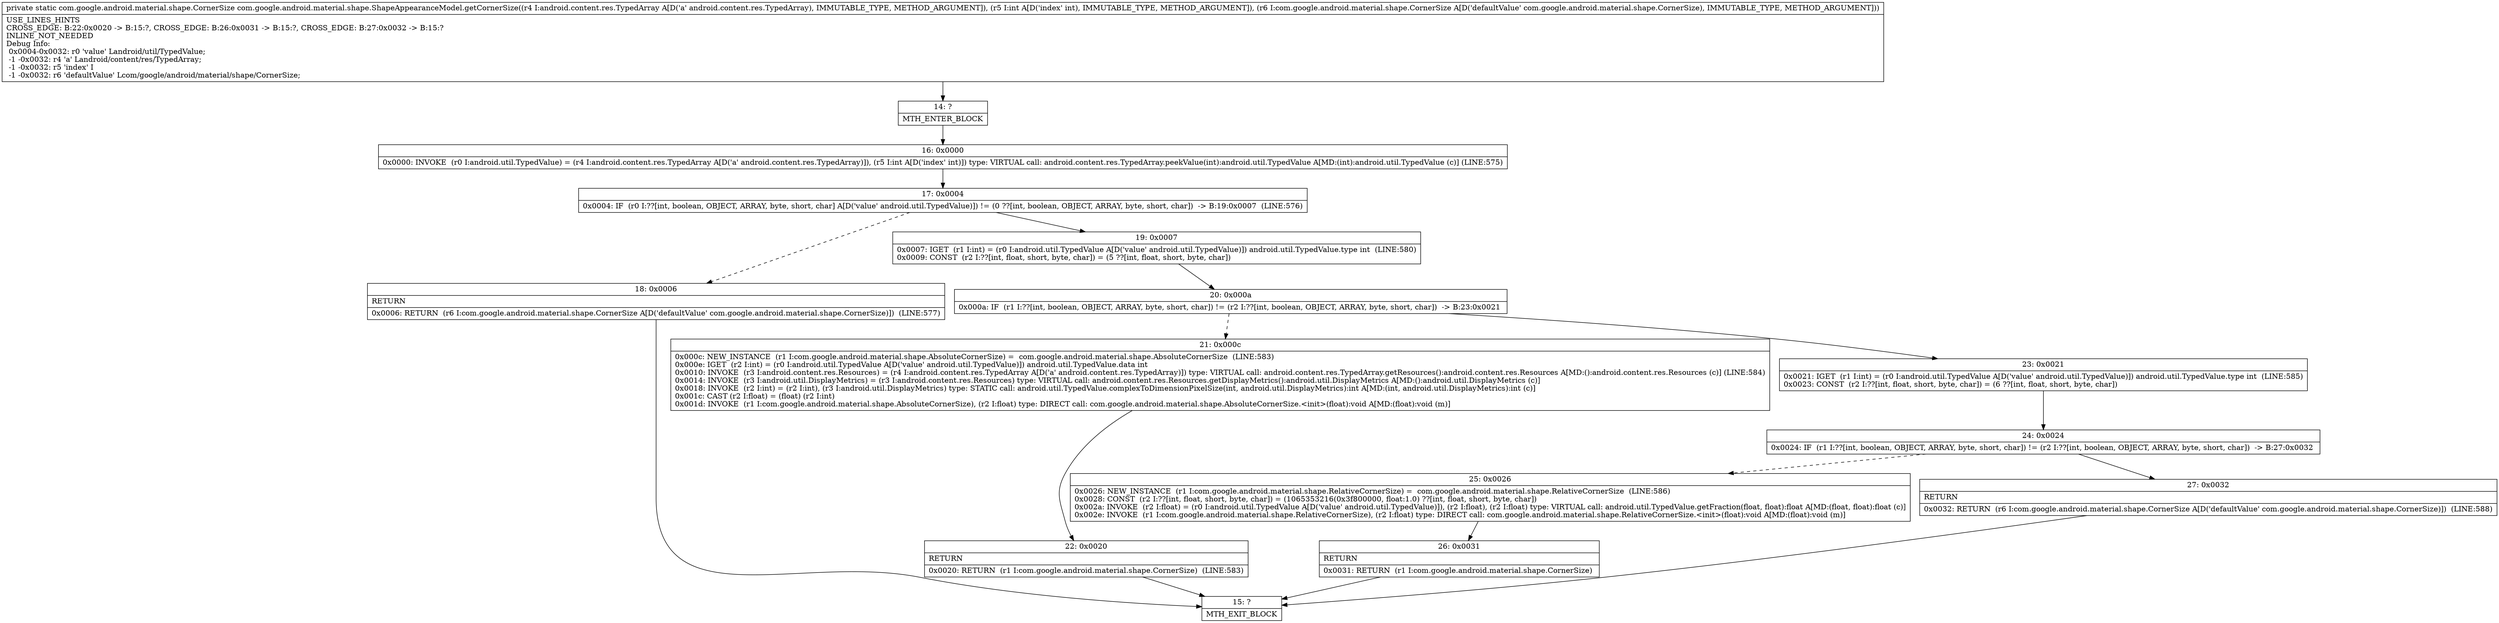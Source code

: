 digraph "CFG forcom.google.android.material.shape.ShapeAppearanceModel.getCornerSize(Landroid\/content\/res\/TypedArray;ILcom\/google\/android\/material\/shape\/CornerSize;)Lcom\/google\/android\/material\/shape\/CornerSize;" {
Node_14 [shape=record,label="{14\:\ ?|MTH_ENTER_BLOCK\l}"];
Node_16 [shape=record,label="{16\:\ 0x0000|0x0000: INVOKE  (r0 I:android.util.TypedValue) = (r4 I:android.content.res.TypedArray A[D('a' android.content.res.TypedArray)]), (r5 I:int A[D('index' int)]) type: VIRTUAL call: android.content.res.TypedArray.peekValue(int):android.util.TypedValue A[MD:(int):android.util.TypedValue (c)] (LINE:575)\l}"];
Node_17 [shape=record,label="{17\:\ 0x0004|0x0004: IF  (r0 I:??[int, boolean, OBJECT, ARRAY, byte, short, char] A[D('value' android.util.TypedValue)]) != (0 ??[int, boolean, OBJECT, ARRAY, byte, short, char])  \-\> B:19:0x0007  (LINE:576)\l}"];
Node_18 [shape=record,label="{18\:\ 0x0006|RETURN\l|0x0006: RETURN  (r6 I:com.google.android.material.shape.CornerSize A[D('defaultValue' com.google.android.material.shape.CornerSize)])  (LINE:577)\l}"];
Node_15 [shape=record,label="{15\:\ ?|MTH_EXIT_BLOCK\l}"];
Node_19 [shape=record,label="{19\:\ 0x0007|0x0007: IGET  (r1 I:int) = (r0 I:android.util.TypedValue A[D('value' android.util.TypedValue)]) android.util.TypedValue.type int  (LINE:580)\l0x0009: CONST  (r2 I:??[int, float, short, byte, char]) = (5 ??[int, float, short, byte, char]) \l}"];
Node_20 [shape=record,label="{20\:\ 0x000a|0x000a: IF  (r1 I:??[int, boolean, OBJECT, ARRAY, byte, short, char]) != (r2 I:??[int, boolean, OBJECT, ARRAY, byte, short, char])  \-\> B:23:0x0021 \l}"];
Node_21 [shape=record,label="{21\:\ 0x000c|0x000c: NEW_INSTANCE  (r1 I:com.google.android.material.shape.AbsoluteCornerSize) =  com.google.android.material.shape.AbsoluteCornerSize  (LINE:583)\l0x000e: IGET  (r2 I:int) = (r0 I:android.util.TypedValue A[D('value' android.util.TypedValue)]) android.util.TypedValue.data int \l0x0010: INVOKE  (r3 I:android.content.res.Resources) = (r4 I:android.content.res.TypedArray A[D('a' android.content.res.TypedArray)]) type: VIRTUAL call: android.content.res.TypedArray.getResources():android.content.res.Resources A[MD:():android.content.res.Resources (c)] (LINE:584)\l0x0014: INVOKE  (r3 I:android.util.DisplayMetrics) = (r3 I:android.content.res.Resources) type: VIRTUAL call: android.content.res.Resources.getDisplayMetrics():android.util.DisplayMetrics A[MD:():android.util.DisplayMetrics (c)]\l0x0018: INVOKE  (r2 I:int) = (r2 I:int), (r3 I:android.util.DisplayMetrics) type: STATIC call: android.util.TypedValue.complexToDimensionPixelSize(int, android.util.DisplayMetrics):int A[MD:(int, android.util.DisplayMetrics):int (c)]\l0x001c: CAST (r2 I:float) = (float) (r2 I:int) \l0x001d: INVOKE  (r1 I:com.google.android.material.shape.AbsoluteCornerSize), (r2 I:float) type: DIRECT call: com.google.android.material.shape.AbsoluteCornerSize.\<init\>(float):void A[MD:(float):void (m)]\l}"];
Node_22 [shape=record,label="{22\:\ 0x0020|RETURN\l|0x0020: RETURN  (r1 I:com.google.android.material.shape.CornerSize)  (LINE:583)\l}"];
Node_23 [shape=record,label="{23\:\ 0x0021|0x0021: IGET  (r1 I:int) = (r0 I:android.util.TypedValue A[D('value' android.util.TypedValue)]) android.util.TypedValue.type int  (LINE:585)\l0x0023: CONST  (r2 I:??[int, float, short, byte, char]) = (6 ??[int, float, short, byte, char]) \l}"];
Node_24 [shape=record,label="{24\:\ 0x0024|0x0024: IF  (r1 I:??[int, boolean, OBJECT, ARRAY, byte, short, char]) != (r2 I:??[int, boolean, OBJECT, ARRAY, byte, short, char])  \-\> B:27:0x0032 \l}"];
Node_25 [shape=record,label="{25\:\ 0x0026|0x0026: NEW_INSTANCE  (r1 I:com.google.android.material.shape.RelativeCornerSize) =  com.google.android.material.shape.RelativeCornerSize  (LINE:586)\l0x0028: CONST  (r2 I:??[int, float, short, byte, char]) = (1065353216(0x3f800000, float:1.0) ??[int, float, short, byte, char]) \l0x002a: INVOKE  (r2 I:float) = (r0 I:android.util.TypedValue A[D('value' android.util.TypedValue)]), (r2 I:float), (r2 I:float) type: VIRTUAL call: android.util.TypedValue.getFraction(float, float):float A[MD:(float, float):float (c)]\l0x002e: INVOKE  (r1 I:com.google.android.material.shape.RelativeCornerSize), (r2 I:float) type: DIRECT call: com.google.android.material.shape.RelativeCornerSize.\<init\>(float):void A[MD:(float):void (m)]\l}"];
Node_26 [shape=record,label="{26\:\ 0x0031|RETURN\l|0x0031: RETURN  (r1 I:com.google.android.material.shape.CornerSize) \l}"];
Node_27 [shape=record,label="{27\:\ 0x0032|RETURN\l|0x0032: RETURN  (r6 I:com.google.android.material.shape.CornerSize A[D('defaultValue' com.google.android.material.shape.CornerSize)])  (LINE:588)\l}"];
MethodNode[shape=record,label="{private static com.google.android.material.shape.CornerSize com.google.android.material.shape.ShapeAppearanceModel.getCornerSize((r4 I:android.content.res.TypedArray A[D('a' android.content.res.TypedArray), IMMUTABLE_TYPE, METHOD_ARGUMENT]), (r5 I:int A[D('index' int), IMMUTABLE_TYPE, METHOD_ARGUMENT]), (r6 I:com.google.android.material.shape.CornerSize A[D('defaultValue' com.google.android.material.shape.CornerSize), IMMUTABLE_TYPE, METHOD_ARGUMENT]))  | USE_LINES_HINTS\lCROSS_EDGE: B:22:0x0020 \-\> B:15:?, CROSS_EDGE: B:26:0x0031 \-\> B:15:?, CROSS_EDGE: B:27:0x0032 \-\> B:15:?\lINLINE_NOT_NEEDED\lDebug Info:\l  0x0004\-0x0032: r0 'value' Landroid\/util\/TypedValue;\l  \-1 \-0x0032: r4 'a' Landroid\/content\/res\/TypedArray;\l  \-1 \-0x0032: r5 'index' I\l  \-1 \-0x0032: r6 'defaultValue' Lcom\/google\/android\/material\/shape\/CornerSize;\l}"];
MethodNode -> Node_14;Node_14 -> Node_16;
Node_16 -> Node_17;
Node_17 -> Node_18[style=dashed];
Node_17 -> Node_19;
Node_18 -> Node_15;
Node_19 -> Node_20;
Node_20 -> Node_21[style=dashed];
Node_20 -> Node_23;
Node_21 -> Node_22;
Node_22 -> Node_15;
Node_23 -> Node_24;
Node_24 -> Node_25[style=dashed];
Node_24 -> Node_27;
Node_25 -> Node_26;
Node_26 -> Node_15;
Node_27 -> Node_15;
}

